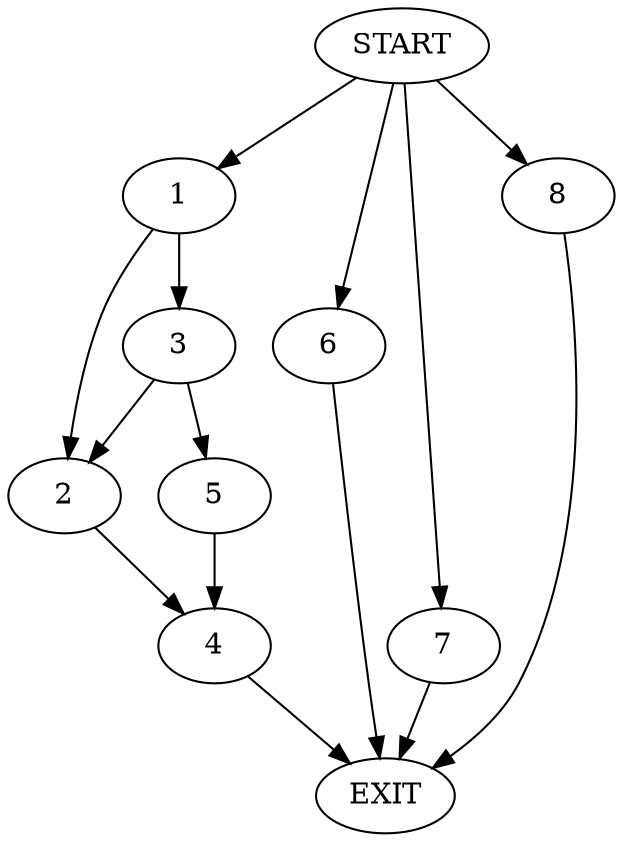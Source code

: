 digraph {
0 [label="START"]
9 [label="EXIT"]
0 -> 1
1 -> 2
1 -> 3
2 -> 4
3 -> 2
3 -> 5
5 -> 4
4 -> 9
0 -> 6
6 -> 9
0 -> 7
7 -> 9
0 -> 8
8 -> 9
}
